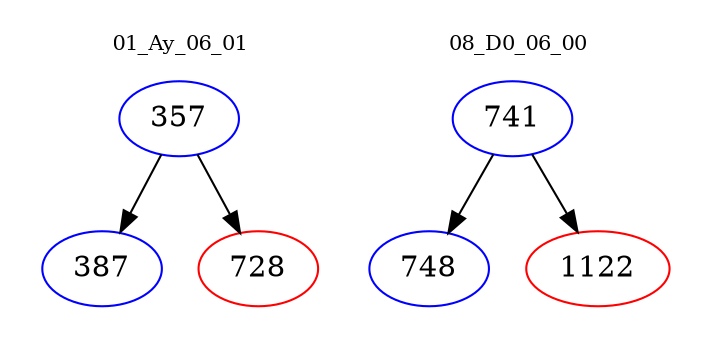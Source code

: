 digraph{
subgraph cluster_0 {
color = white
label = "01_Ay_06_01";
fontsize=10;
T0_357 [label="357", color="blue"]
T0_357 -> T0_387 [color="black"]
T0_387 [label="387", color="blue"]
T0_357 -> T0_728 [color="black"]
T0_728 [label="728", color="red"]
}
subgraph cluster_1 {
color = white
label = "08_D0_06_00";
fontsize=10;
T1_741 [label="741", color="blue"]
T1_741 -> T1_748 [color="black"]
T1_748 [label="748", color="blue"]
T1_741 -> T1_1122 [color="black"]
T1_1122 [label="1122", color="red"]
}
}
